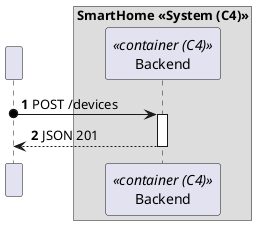 @startuml
'https://plantuml.com/sequence-diagram
!pragma layout smetana

autonumber

participant " " as HTTP

box "SmartHome <<System (C4)>>"
    participant "Backend" as BE<<container (C4)>>
end box


HTTP o-> BE : POST /devices
activate BE


BE --> HTTP : JSON 201
deactivate BE

deactivate HTTP


@enduml